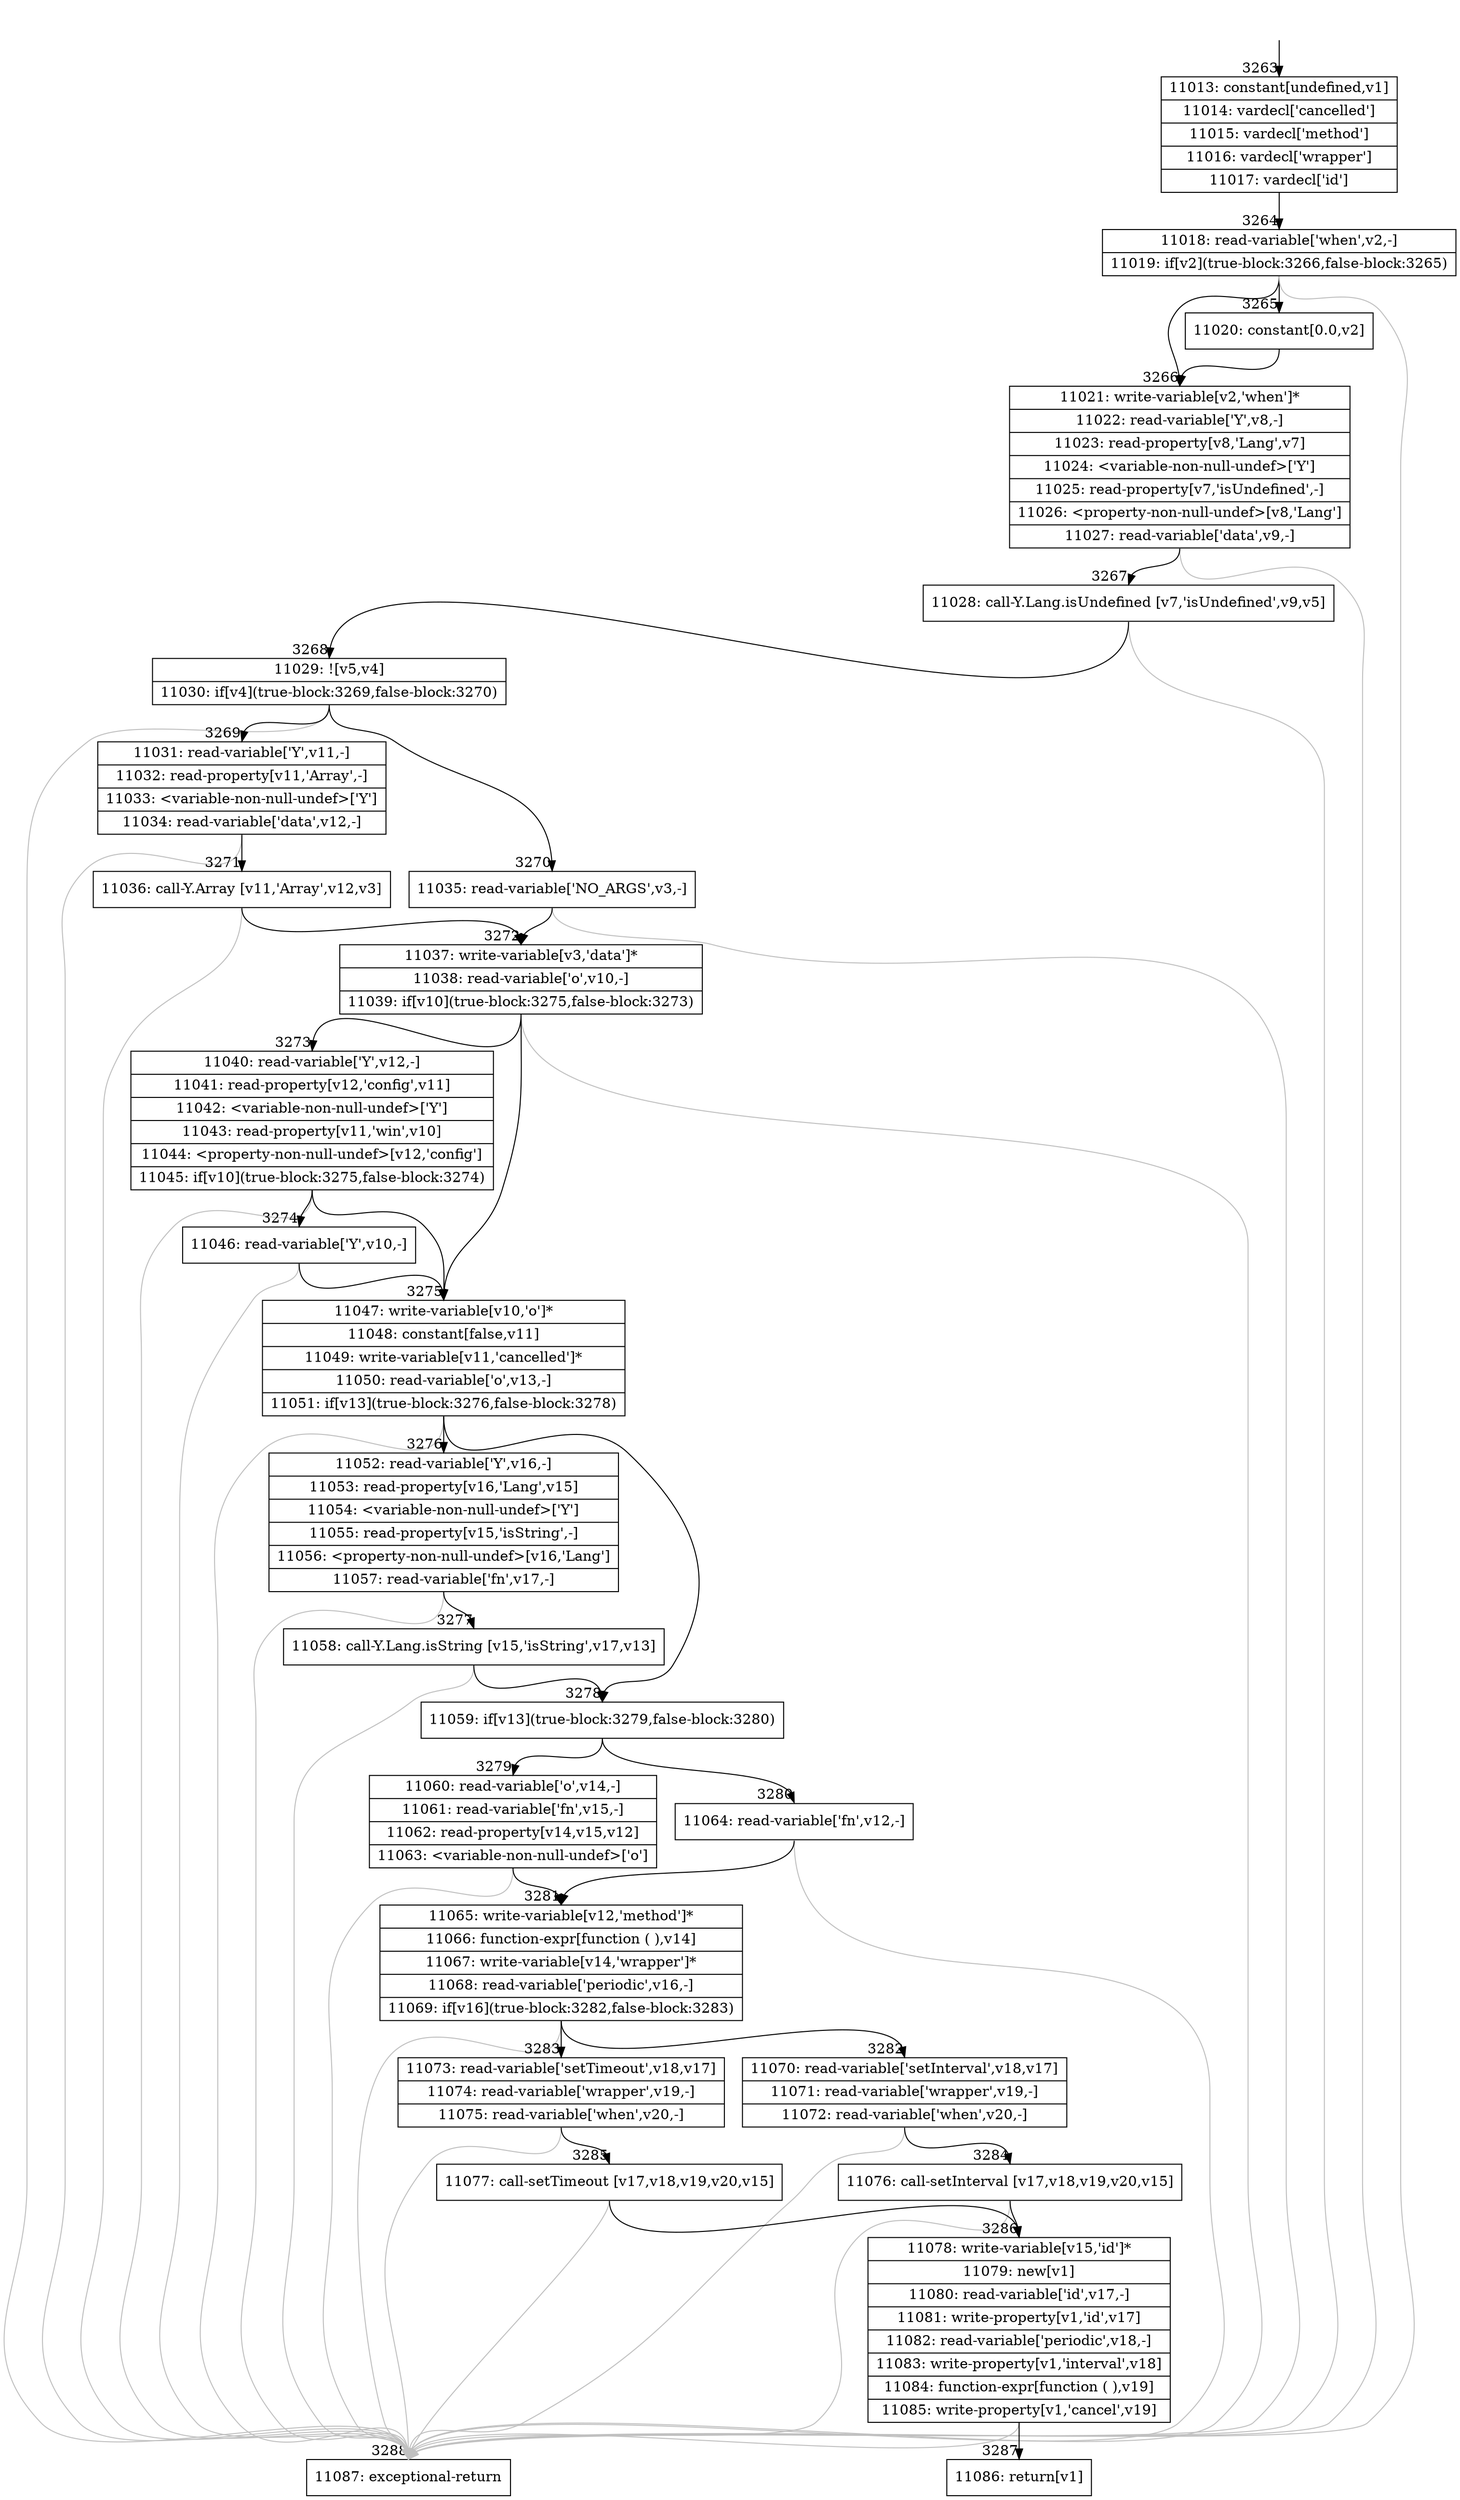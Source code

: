digraph {
rankdir="TD"
BB_entry171[shape=none,label=""];
BB_entry171 -> BB3263 [tailport=s, headport=n, headlabel="    3263"]
BB3263 [shape=record label="{11013: constant[undefined,v1]|11014: vardecl['cancelled']|11015: vardecl['method']|11016: vardecl['wrapper']|11017: vardecl['id']}" ] 
BB3263 -> BB3264 [tailport=s, headport=n, headlabel="      3264"]
BB3264 [shape=record label="{11018: read-variable['when',v2,-]|11019: if[v2](true-block:3266,false-block:3265)}" ] 
BB3264 -> BB3266 [tailport=s, headport=n, headlabel="      3266"]
BB3264 -> BB3265 [tailport=s, headport=n, headlabel="      3265"]
BB3264 -> BB3288 [tailport=s, headport=n, color=gray, headlabel="      3288"]
BB3265 [shape=record label="{11020: constant[0.0,v2]}" ] 
BB3265 -> BB3266 [tailport=s, headport=n]
BB3266 [shape=record label="{11021: write-variable[v2,'when']*|11022: read-variable['Y',v8,-]|11023: read-property[v8,'Lang',v7]|11024: \<variable-non-null-undef\>['Y']|11025: read-property[v7,'isUndefined',-]|11026: \<property-non-null-undef\>[v8,'Lang']|11027: read-variable['data',v9,-]}" ] 
BB3266 -> BB3267 [tailport=s, headport=n, headlabel="      3267"]
BB3266 -> BB3288 [tailport=s, headport=n, color=gray]
BB3267 [shape=record label="{11028: call-Y.Lang.isUndefined [v7,'isUndefined',v9,v5]}" ] 
BB3267 -> BB3268 [tailport=s, headport=n, headlabel="      3268"]
BB3267 -> BB3288 [tailport=s, headport=n, color=gray]
BB3268 [shape=record label="{11029: ![v5,v4]|11030: if[v4](true-block:3269,false-block:3270)}" ] 
BB3268 -> BB3269 [tailport=s, headport=n, headlabel="      3269"]
BB3268 -> BB3270 [tailport=s, headport=n, headlabel="      3270"]
BB3268 -> BB3288 [tailport=s, headport=n, color=gray]
BB3269 [shape=record label="{11031: read-variable['Y',v11,-]|11032: read-property[v11,'Array',-]|11033: \<variable-non-null-undef\>['Y']|11034: read-variable['data',v12,-]}" ] 
BB3269 -> BB3271 [tailport=s, headport=n, headlabel="      3271"]
BB3269 -> BB3288 [tailport=s, headport=n, color=gray]
BB3270 [shape=record label="{11035: read-variable['NO_ARGS',v3,-]}" ] 
BB3270 -> BB3272 [tailport=s, headport=n, headlabel="      3272"]
BB3270 -> BB3288 [tailport=s, headport=n, color=gray]
BB3271 [shape=record label="{11036: call-Y.Array [v11,'Array',v12,v3]}" ] 
BB3271 -> BB3272 [tailport=s, headport=n]
BB3271 -> BB3288 [tailport=s, headport=n, color=gray]
BB3272 [shape=record label="{11037: write-variable[v3,'data']*|11038: read-variable['o',v10,-]|11039: if[v10](true-block:3275,false-block:3273)}" ] 
BB3272 -> BB3275 [tailport=s, headport=n, headlabel="      3275"]
BB3272 -> BB3273 [tailport=s, headport=n, headlabel="      3273"]
BB3272 -> BB3288 [tailport=s, headport=n, color=gray]
BB3273 [shape=record label="{11040: read-variable['Y',v12,-]|11041: read-property[v12,'config',v11]|11042: \<variable-non-null-undef\>['Y']|11043: read-property[v11,'win',v10]|11044: \<property-non-null-undef\>[v12,'config']|11045: if[v10](true-block:3275,false-block:3274)}" ] 
BB3273 -> BB3275 [tailport=s, headport=n]
BB3273 -> BB3274 [tailport=s, headport=n, headlabel="      3274"]
BB3273 -> BB3288 [tailport=s, headport=n, color=gray]
BB3274 [shape=record label="{11046: read-variable['Y',v10,-]}" ] 
BB3274 -> BB3275 [tailport=s, headport=n]
BB3274 -> BB3288 [tailport=s, headport=n, color=gray]
BB3275 [shape=record label="{11047: write-variable[v10,'o']*|11048: constant[false,v11]|11049: write-variable[v11,'cancelled']*|11050: read-variable['o',v13,-]|11051: if[v13](true-block:3276,false-block:3278)}" ] 
BB3275 -> BB3278 [tailport=s, headport=n, headlabel="      3278"]
BB3275 -> BB3276 [tailport=s, headport=n, headlabel="      3276"]
BB3275 -> BB3288 [tailport=s, headport=n, color=gray]
BB3276 [shape=record label="{11052: read-variable['Y',v16,-]|11053: read-property[v16,'Lang',v15]|11054: \<variable-non-null-undef\>['Y']|11055: read-property[v15,'isString',-]|11056: \<property-non-null-undef\>[v16,'Lang']|11057: read-variable['fn',v17,-]}" ] 
BB3276 -> BB3277 [tailport=s, headport=n, headlabel="      3277"]
BB3276 -> BB3288 [tailport=s, headport=n, color=gray]
BB3277 [shape=record label="{11058: call-Y.Lang.isString [v15,'isString',v17,v13]}" ] 
BB3277 -> BB3278 [tailport=s, headport=n]
BB3277 -> BB3288 [tailport=s, headport=n, color=gray]
BB3278 [shape=record label="{11059: if[v13](true-block:3279,false-block:3280)}" ] 
BB3278 -> BB3279 [tailport=s, headport=n, headlabel="      3279"]
BB3278 -> BB3280 [tailport=s, headport=n, headlabel="      3280"]
BB3279 [shape=record label="{11060: read-variable['o',v14,-]|11061: read-variable['fn',v15,-]|11062: read-property[v14,v15,v12]|11063: \<variable-non-null-undef\>['o']}" ] 
BB3279 -> BB3281 [tailport=s, headport=n, headlabel="      3281"]
BB3279 -> BB3288 [tailport=s, headport=n, color=gray]
BB3280 [shape=record label="{11064: read-variable['fn',v12,-]}" ] 
BB3280 -> BB3281 [tailport=s, headport=n]
BB3280 -> BB3288 [tailport=s, headport=n, color=gray]
BB3281 [shape=record label="{11065: write-variable[v12,'method']*|11066: function-expr[function ( ),v14]|11067: write-variable[v14,'wrapper']*|11068: read-variable['periodic',v16,-]|11069: if[v16](true-block:3282,false-block:3283)}" ] 
BB3281 -> BB3282 [tailport=s, headport=n, headlabel="      3282"]
BB3281 -> BB3283 [tailport=s, headport=n, headlabel="      3283"]
BB3281 -> BB3288 [tailport=s, headport=n, color=gray]
BB3282 [shape=record label="{11070: read-variable['setInterval',v18,v17]|11071: read-variable['wrapper',v19,-]|11072: read-variable['when',v20,-]}" ] 
BB3282 -> BB3284 [tailport=s, headport=n, headlabel="      3284"]
BB3282 -> BB3288 [tailport=s, headport=n, color=gray]
BB3283 [shape=record label="{11073: read-variable['setTimeout',v18,v17]|11074: read-variable['wrapper',v19,-]|11075: read-variable['when',v20,-]}" ] 
BB3283 -> BB3285 [tailport=s, headport=n, headlabel="      3285"]
BB3283 -> BB3288 [tailport=s, headport=n, color=gray]
BB3284 [shape=record label="{11076: call-setInterval [v17,v18,v19,v20,v15]}" ] 
BB3284 -> BB3286 [tailport=s, headport=n, headlabel="      3286"]
BB3284 -> BB3288 [tailport=s, headport=n, color=gray]
BB3285 [shape=record label="{11077: call-setTimeout [v17,v18,v19,v20,v15]}" ] 
BB3285 -> BB3286 [tailport=s, headport=n]
BB3285 -> BB3288 [tailport=s, headport=n, color=gray]
BB3286 [shape=record label="{11078: write-variable[v15,'id']*|11079: new[v1]|11080: read-variable['id',v17,-]|11081: write-property[v1,'id',v17]|11082: read-variable['periodic',v18,-]|11083: write-property[v1,'interval',v18]|11084: function-expr[function ( ),v19]|11085: write-property[v1,'cancel',v19]}" ] 
BB3286 -> BB3287 [tailport=s, headport=n, headlabel="      3287"]
BB3286 -> BB3288 [tailport=s, headport=n, color=gray]
BB3287 [shape=record label="{11086: return[v1]}" ] 
BB3288 [shape=record label="{11087: exceptional-return}" ] 
//#$~ 5617
}
